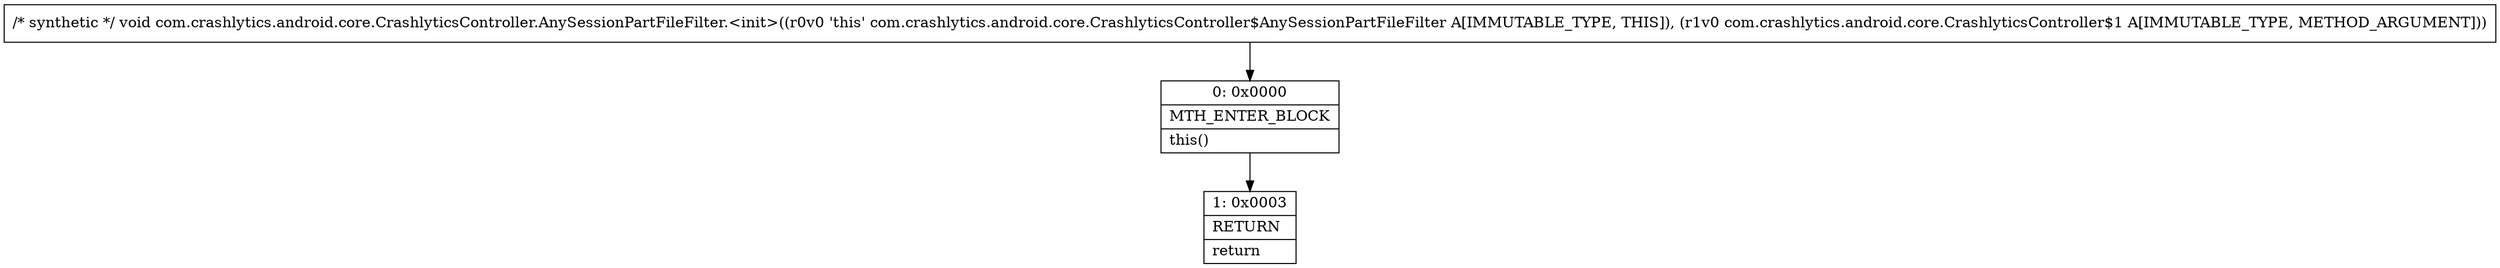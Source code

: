 digraph "CFG forcom.crashlytics.android.core.CrashlyticsController.AnySessionPartFileFilter.\<init\>(Lcom\/crashlytics\/android\/core\/CrashlyticsController$1;)V" {
Node_0 [shape=record,label="{0\:\ 0x0000|MTH_ENTER_BLOCK\l|this()\l}"];
Node_1 [shape=record,label="{1\:\ 0x0003|RETURN\l|return\l}"];
MethodNode[shape=record,label="{\/* synthetic *\/ void com.crashlytics.android.core.CrashlyticsController.AnySessionPartFileFilter.\<init\>((r0v0 'this' com.crashlytics.android.core.CrashlyticsController$AnySessionPartFileFilter A[IMMUTABLE_TYPE, THIS]), (r1v0 com.crashlytics.android.core.CrashlyticsController$1 A[IMMUTABLE_TYPE, METHOD_ARGUMENT])) }"];
MethodNode -> Node_0;
Node_0 -> Node_1;
}

